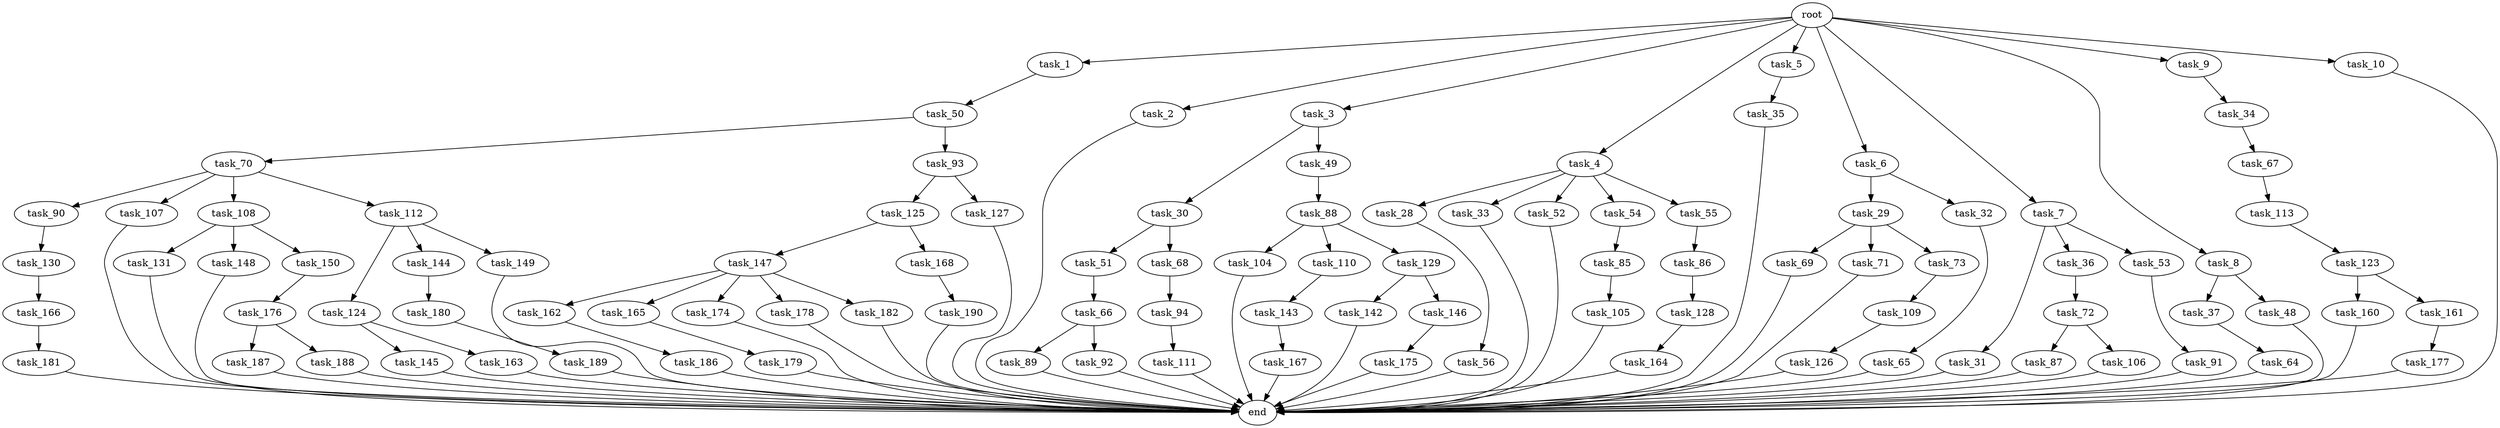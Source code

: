 digraph G {
  root [size="0.000000"];
  task_1 [size="1024.000000"];
  task_2 [size="1024.000000"];
  task_3 [size="1024.000000"];
  task_4 [size="1024.000000"];
  task_5 [size="1024.000000"];
  task_6 [size="1024.000000"];
  task_7 [size="1024.000000"];
  task_8 [size="1024.000000"];
  task_9 [size="1024.000000"];
  task_10 [size="1024.000000"];
  task_28 [size="214748364800.000000"];
  task_29 [size="309237645312.000000"];
  task_30 [size="34359738368.000000"];
  task_31 [size="34359738368.000000"];
  task_32 [size="309237645312.000000"];
  task_33 [size="214748364800.000000"];
  task_34 [size="695784701952.000000"];
  task_35 [size="34359738368.000000"];
  task_36 [size="34359738368.000000"];
  task_37 [size="77309411328.000000"];
  task_48 [size="77309411328.000000"];
  task_49 [size="34359738368.000000"];
  task_50 [size="34359738368.000000"];
  task_51 [size="34359738368.000000"];
  task_52 [size="214748364800.000000"];
  task_53 [size="34359738368.000000"];
  task_54 [size="214748364800.000000"];
  task_55 [size="214748364800.000000"];
  task_56 [size="695784701952.000000"];
  task_64 [size="214748364800.000000"];
  task_65 [size="137438953472.000000"];
  task_66 [size="549755813888.000000"];
  task_67 [size="549755813888.000000"];
  task_68 [size="34359738368.000000"];
  task_69 [size="549755813888.000000"];
  task_70 [size="77309411328.000000"];
  task_71 [size="549755813888.000000"];
  task_72 [size="695784701952.000000"];
  task_73 [size="549755813888.000000"];
  task_85 [size="77309411328.000000"];
  task_86 [size="549755813888.000000"];
  task_87 [size="549755813888.000000"];
  task_88 [size="34359738368.000000"];
  task_89 [size="214748364800.000000"];
  task_90 [size="420906795008.000000"];
  task_91 [size="77309411328.000000"];
  task_92 [size="214748364800.000000"];
  task_93 [size="77309411328.000000"];
  task_94 [size="77309411328.000000"];
  task_104 [size="420906795008.000000"];
  task_105 [size="137438953472.000000"];
  task_106 [size="549755813888.000000"];
  task_107 [size="420906795008.000000"];
  task_108 [size="420906795008.000000"];
  task_109 [size="77309411328.000000"];
  task_110 [size="420906795008.000000"];
  task_111 [size="309237645312.000000"];
  task_112 [size="420906795008.000000"];
  task_113 [size="858993459200.000000"];
  task_123 [size="77309411328.000000"];
  task_124 [size="34359738368.000000"];
  task_125 [size="309237645312.000000"];
  task_126 [size="549755813888.000000"];
  task_127 [size="309237645312.000000"];
  task_128 [size="858993459200.000000"];
  task_129 [size="420906795008.000000"];
  task_130 [size="309237645312.000000"];
  task_131 [size="77309411328.000000"];
  task_142 [size="137438953472.000000"];
  task_143 [size="549755813888.000000"];
  task_144 [size="34359738368.000000"];
  task_145 [size="214748364800.000000"];
  task_146 [size="137438953472.000000"];
  task_147 [size="214748364800.000000"];
  task_148 [size="77309411328.000000"];
  task_149 [size="34359738368.000000"];
  task_150 [size="77309411328.000000"];
  task_160 [size="695784701952.000000"];
  task_161 [size="695784701952.000000"];
  task_162 [size="34359738368.000000"];
  task_163 [size="214748364800.000000"];
  task_164 [size="695784701952.000000"];
  task_165 [size="34359738368.000000"];
  task_166 [size="137438953472.000000"];
  task_167 [size="77309411328.000000"];
  task_168 [size="214748364800.000000"];
  task_174 [size="34359738368.000000"];
  task_175 [size="420906795008.000000"];
  task_176 [size="420906795008.000000"];
  task_177 [size="309237645312.000000"];
  task_178 [size="34359738368.000000"];
  task_179 [size="695784701952.000000"];
  task_180 [size="695784701952.000000"];
  task_181 [size="420906795008.000000"];
  task_182 [size="34359738368.000000"];
  task_186 [size="858993459200.000000"];
  task_187 [size="858993459200.000000"];
  task_188 [size="858993459200.000000"];
  task_189 [size="695784701952.000000"];
  task_190 [size="695784701952.000000"];
  end [size="0.000000"];

  root -> task_1 [size="1.000000"];
  root -> task_2 [size="1.000000"];
  root -> task_3 [size="1.000000"];
  root -> task_4 [size="1.000000"];
  root -> task_5 [size="1.000000"];
  root -> task_6 [size="1.000000"];
  root -> task_7 [size="1.000000"];
  root -> task_8 [size="1.000000"];
  root -> task_9 [size="1.000000"];
  root -> task_10 [size="1.000000"];
  task_1 -> task_50 [size="33554432.000000"];
  task_2 -> end [size="1.000000"];
  task_3 -> task_30 [size="33554432.000000"];
  task_3 -> task_49 [size="33554432.000000"];
  task_4 -> task_28 [size="209715200.000000"];
  task_4 -> task_33 [size="209715200.000000"];
  task_4 -> task_52 [size="209715200.000000"];
  task_4 -> task_54 [size="209715200.000000"];
  task_4 -> task_55 [size="209715200.000000"];
  task_5 -> task_35 [size="33554432.000000"];
  task_6 -> task_29 [size="301989888.000000"];
  task_6 -> task_32 [size="301989888.000000"];
  task_7 -> task_31 [size="33554432.000000"];
  task_7 -> task_36 [size="33554432.000000"];
  task_7 -> task_53 [size="33554432.000000"];
  task_8 -> task_37 [size="75497472.000000"];
  task_8 -> task_48 [size="75497472.000000"];
  task_9 -> task_34 [size="679477248.000000"];
  task_10 -> end [size="1.000000"];
  task_28 -> task_56 [size="679477248.000000"];
  task_29 -> task_69 [size="536870912.000000"];
  task_29 -> task_71 [size="536870912.000000"];
  task_29 -> task_73 [size="536870912.000000"];
  task_30 -> task_51 [size="33554432.000000"];
  task_30 -> task_68 [size="33554432.000000"];
  task_31 -> end [size="1.000000"];
  task_32 -> task_65 [size="134217728.000000"];
  task_33 -> end [size="1.000000"];
  task_34 -> task_67 [size="536870912.000000"];
  task_35 -> end [size="1.000000"];
  task_36 -> task_72 [size="679477248.000000"];
  task_37 -> task_64 [size="209715200.000000"];
  task_48 -> end [size="1.000000"];
  task_49 -> task_88 [size="33554432.000000"];
  task_50 -> task_70 [size="75497472.000000"];
  task_50 -> task_93 [size="75497472.000000"];
  task_51 -> task_66 [size="536870912.000000"];
  task_52 -> end [size="1.000000"];
  task_53 -> task_91 [size="75497472.000000"];
  task_54 -> task_85 [size="75497472.000000"];
  task_55 -> task_86 [size="536870912.000000"];
  task_56 -> end [size="1.000000"];
  task_64 -> end [size="1.000000"];
  task_65 -> end [size="1.000000"];
  task_66 -> task_89 [size="209715200.000000"];
  task_66 -> task_92 [size="209715200.000000"];
  task_67 -> task_113 [size="838860800.000000"];
  task_68 -> task_94 [size="75497472.000000"];
  task_69 -> end [size="1.000000"];
  task_70 -> task_90 [size="411041792.000000"];
  task_70 -> task_107 [size="411041792.000000"];
  task_70 -> task_108 [size="411041792.000000"];
  task_70 -> task_112 [size="411041792.000000"];
  task_71 -> end [size="1.000000"];
  task_72 -> task_87 [size="536870912.000000"];
  task_72 -> task_106 [size="536870912.000000"];
  task_73 -> task_109 [size="75497472.000000"];
  task_85 -> task_105 [size="134217728.000000"];
  task_86 -> task_128 [size="838860800.000000"];
  task_87 -> end [size="1.000000"];
  task_88 -> task_104 [size="411041792.000000"];
  task_88 -> task_110 [size="411041792.000000"];
  task_88 -> task_129 [size="411041792.000000"];
  task_89 -> end [size="1.000000"];
  task_90 -> task_130 [size="301989888.000000"];
  task_91 -> end [size="1.000000"];
  task_92 -> end [size="1.000000"];
  task_93 -> task_125 [size="301989888.000000"];
  task_93 -> task_127 [size="301989888.000000"];
  task_94 -> task_111 [size="301989888.000000"];
  task_104 -> end [size="1.000000"];
  task_105 -> end [size="1.000000"];
  task_106 -> end [size="1.000000"];
  task_107 -> end [size="1.000000"];
  task_108 -> task_131 [size="75497472.000000"];
  task_108 -> task_148 [size="75497472.000000"];
  task_108 -> task_150 [size="75497472.000000"];
  task_109 -> task_126 [size="536870912.000000"];
  task_110 -> task_143 [size="536870912.000000"];
  task_111 -> end [size="1.000000"];
  task_112 -> task_124 [size="33554432.000000"];
  task_112 -> task_144 [size="33554432.000000"];
  task_112 -> task_149 [size="33554432.000000"];
  task_113 -> task_123 [size="75497472.000000"];
  task_123 -> task_160 [size="679477248.000000"];
  task_123 -> task_161 [size="679477248.000000"];
  task_124 -> task_145 [size="209715200.000000"];
  task_124 -> task_163 [size="209715200.000000"];
  task_125 -> task_147 [size="209715200.000000"];
  task_125 -> task_168 [size="209715200.000000"];
  task_126 -> end [size="1.000000"];
  task_127 -> end [size="1.000000"];
  task_128 -> task_164 [size="679477248.000000"];
  task_129 -> task_142 [size="134217728.000000"];
  task_129 -> task_146 [size="134217728.000000"];
  task_130 -> task_166 [size="134217728.000000"];
  task_131 -> end [size="1.000000"];
  task_142 -> end [size="1.000000"];
  task_143 -> task_167 [size="75497472.000000"];
  task_144 -> task_180 [size="679477248.000000"];
  task_145 -> end [size="1.000000"];
  task_146 -> task_175 [size="411041792.000000"];
  task_147 -> task_162 [size="33554432.000000"];
  task_147 -> task_165 [size="33554432.000000"];
  task_147 -> task_174 [size="33554432.000000"];
  task_147 -> task_178 [size="33554432.000000"];
  task_147 -> task_182 [size="33554432.000000"];
  task_148 -> end [size="1.000000"];
  task_149 -> end [size="1.000000"];
  task_150 -> task_176 [size="411041792.000000"];
  task_160 -> end [size="1.000000"];
  task_161 -> task_177 [size="301989888.000000"];
  task_162 -> task_186 [size="838860800.000000"];
  task_163 -> end [size="1.000000"];
  task_164 -> end [size="1.000000"];
  task_165 -> task_179 [size="679477248.000000"];
  task_166 -> task_181 [size="411041792.000000"];
  task_167 -> end [size="1.000000"];
  task_168 -> task_190 [size="679477248.000000"];
  task_174 -> end [size="1.000000"];
  task_175 -> end [size="1.000000"];
  task_176 -> task_187 [size="838860800.000000"];
  task_176 -> task_188 [size="838860800.000000"];
  task_177 -> end [size="1.000000"];
  task_178 -> end [size="1.000000"];
  task_179 -> end [size="1.000000"];
  task_180 -> task_189 [size="679477248.000000"];
  task_181 -> end [size="1.000000"];
  task_182 -> end [size="1.000000"];
  task_186 -> end [size="1.000000"];
  task_187 -> end [size="1.000000"];
  task_188 -> end [size="1.000000"];
  task_189 -> end [size="1.000000"];
  task_190 -> end [size="1.000000"];
}
